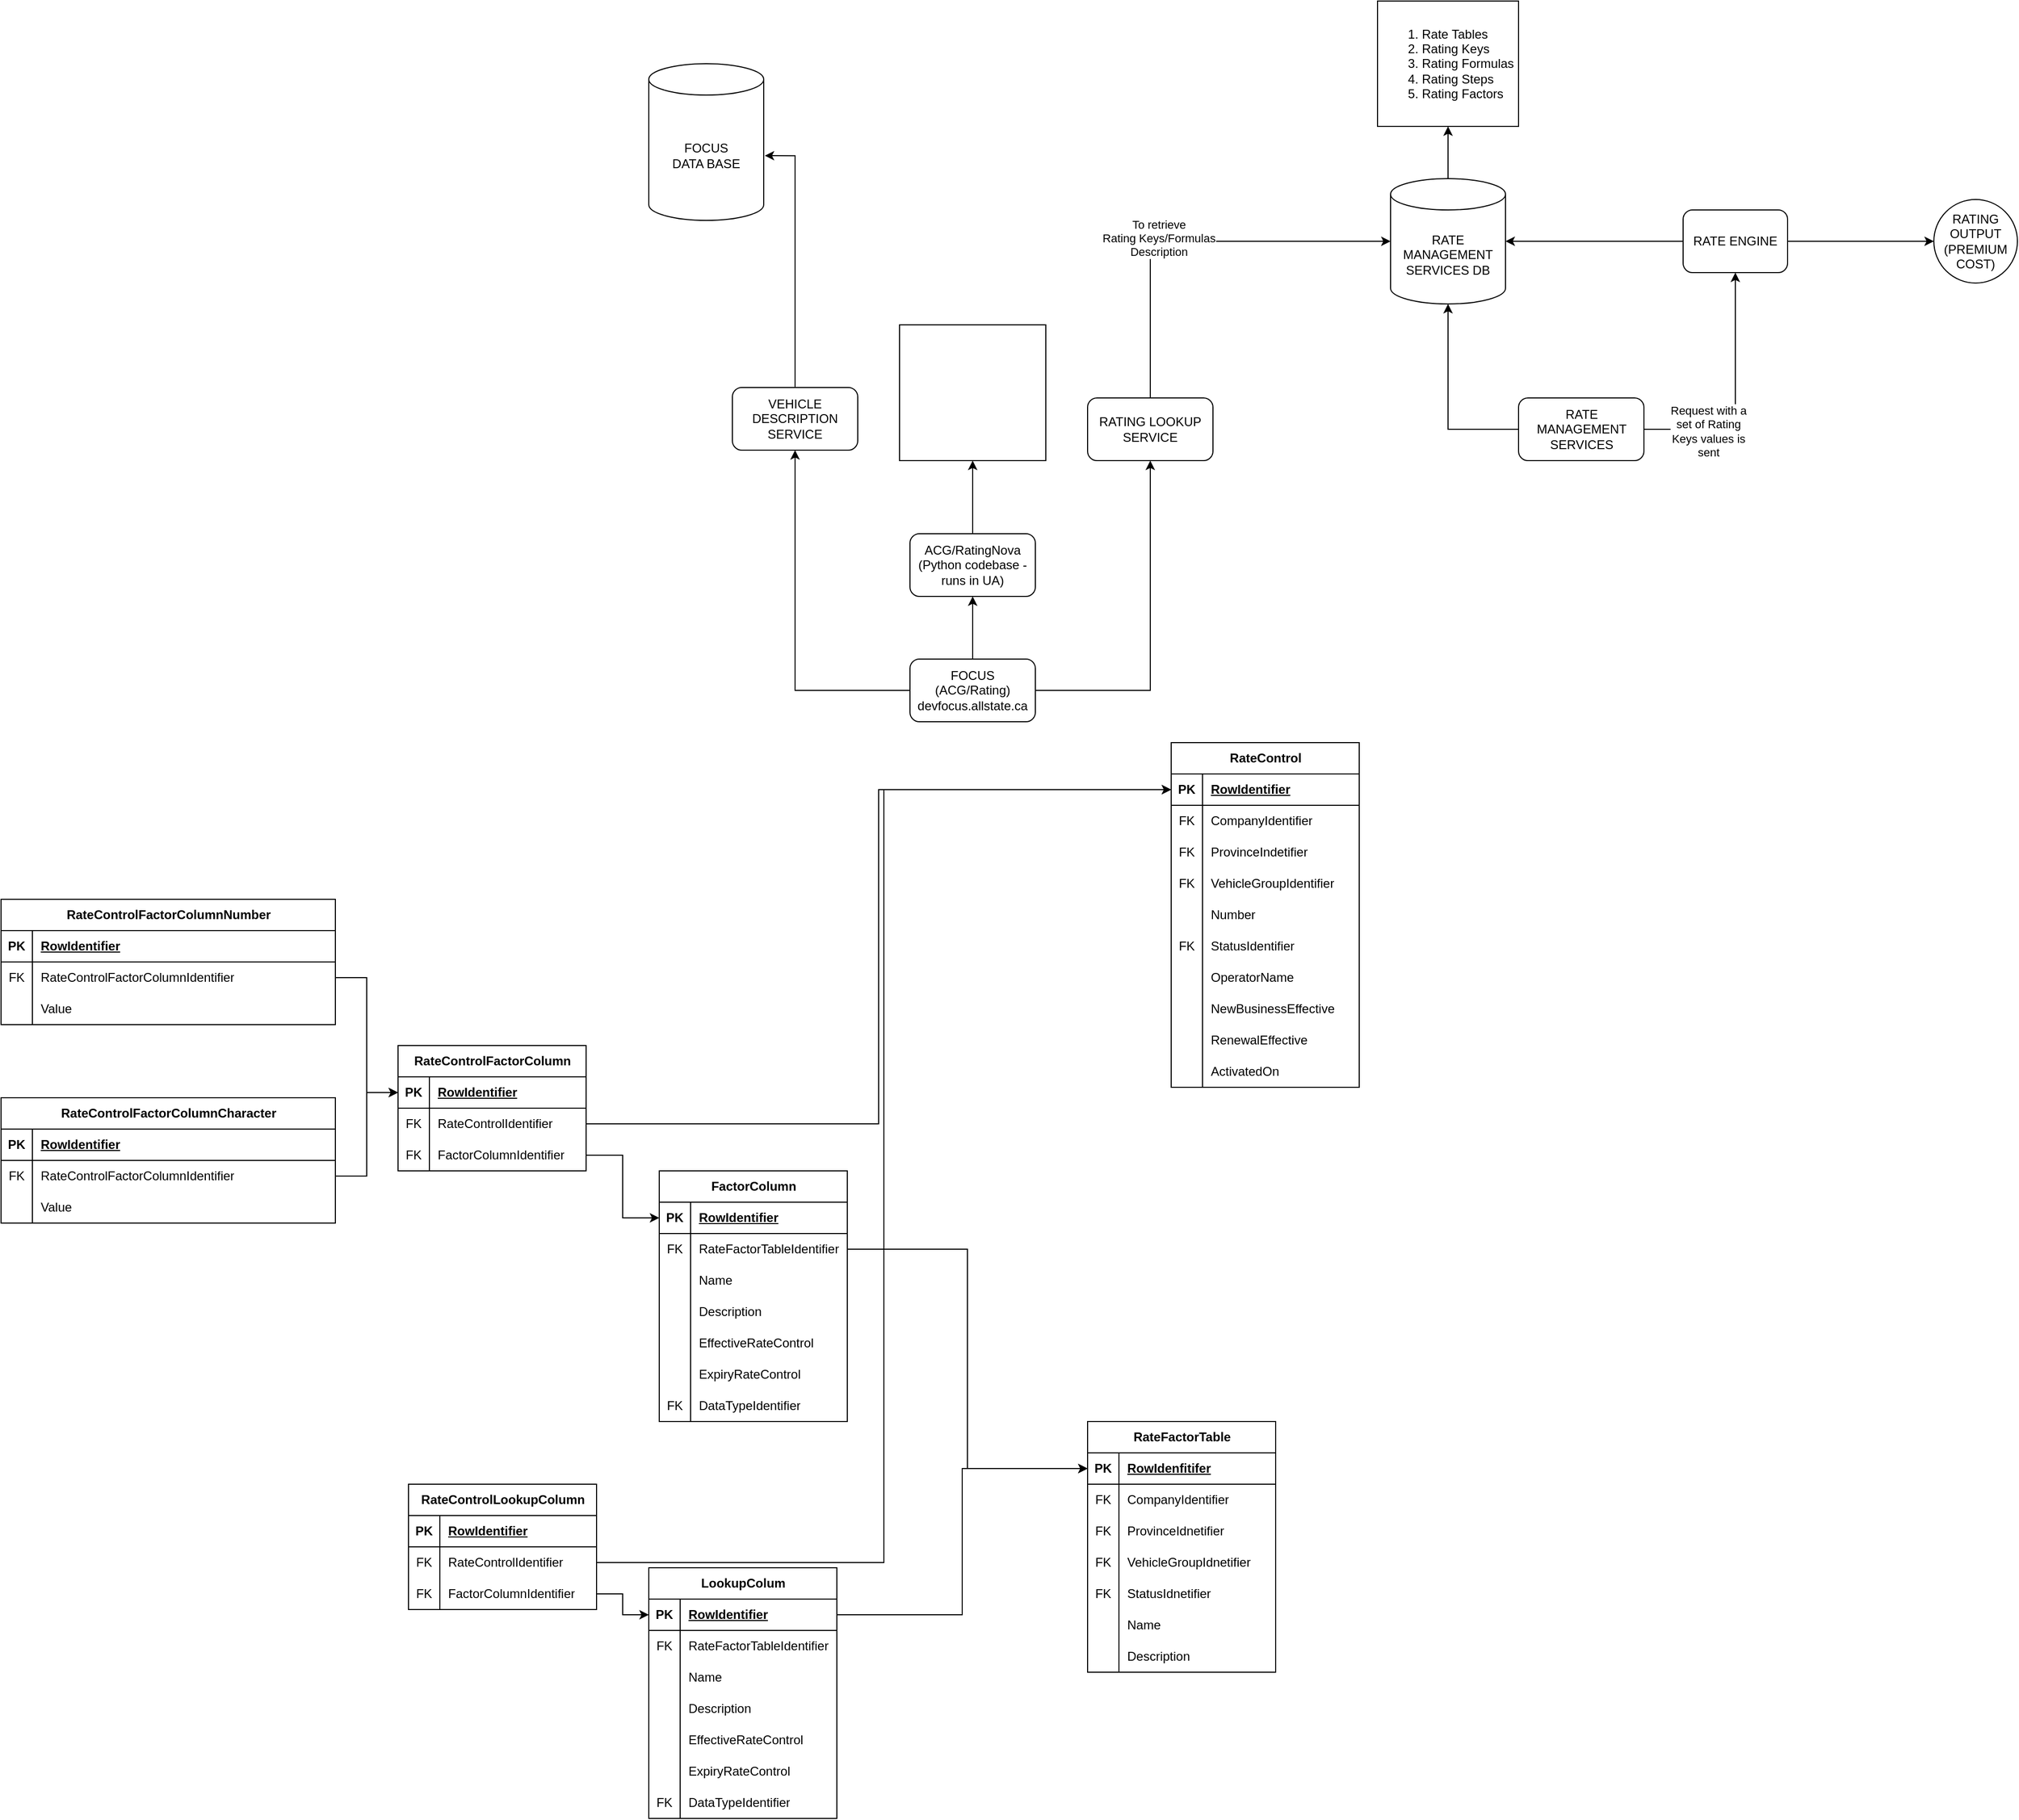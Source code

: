 <mxfile version="23.1.5" type="github">
  <diagram name="Page-1" id="5w3Jz7d-zydLKI4MpnNv">
    <mxGraphModel dx="1833" dy="3189" grid="1" gridSize="10" guides="1" tooltips="1" connect="1" arrows="1" fold="1" page="1" pageScale="1" pageWidth="850" pageHeight="1100" math="0" shadow="0">
      <root>
        <mxCell id="0" />
        <mxCell id="1" parent="0" />
        <mxCell id="0mtgPo0dhXCJ6GV9Q62t-2" value="RATE MANAGEMENT SERVICES" style="rounded=1;whiteSpace=wrap;html=1;" parent="1" vertex="1">
          <mxGeometry x="632.5" y="320" width="120" height="60" as="geometry" />
        </mxCell>
        <mxCell id="0mtgPo0dhXCJ6GV9Q62t-14" value="" style="edgeStyle=orthogonalEdgeStyle;rounded=0;orthogonalLoop=1;jettySize=auto;html=1;" parent="1" source="0mtgPo0dhXCJ6GV9Q62t-4" target="0mtgPo0dhXCJ6GV9Q62t-13" edge="1">
          <mxGeometry relative="1" as="geometry" />
        </mxCell>
        <mxCell id="0mtgPo0dhXCJ6GV9Q62t-4" value="RATE ENGINE" style="rounded=1;whiteSpace=wrap;html=1;" parent="1" vertex="1">
          <mxGeometry x="790" y="140" width="100" height="60" as="geometry" />
        </mxCell>
        <mxCell id="0mtgPo0dhXCJ6GV9Q62t-16" value="" style="edgeStyle=orthogonalEdgeStyle;rounded=0;orthogonalLoop=1;jettySize=auto;html=1;" parent="1" source="0mtgPo0dhXCJ6GV9Q62t-5" target="0mtgPo0dhXCJ6GV9Q62t-15" edge="1">
          <mxGeometry relative="1" as="geometry" />
        </mxCell>
        <mxCell id="0mtgPo0dhXCJ6GV9Q62t-5" value="RATE MANAGEMENT SERVICES DB" style="shape=cylinder3;whiteSpace=wrap;html=1;boundedLbl=1;backgroundOutline=1;size=15;" parent="1" vertex="1">
          <mxGeometry x="510" y="110" width="110" height="120" as="geometry" />
        </mxCell>
        <mxCell id="0mtgPo0dhXCJ6GV9Q62t-9" value="" style="edgeStyle=orthogonalEdgeStyle;rounded=0;orthogonalLoop=1;jettySize=auto;html=1;exitX=1;exitY=0.5;exitDx=0;exitDy=0;" parent="1" source="0mtgPo0dhXCJ6GV9Q62t-2" target="0mtgPo0dhXCJ6GV9Q62t-4" edge="1">
          <mxGeometry relative="1" as="geometry">
            <mxPoint x="1072.5" y="700" as="sourcePoint" />
          </mxGeometry>
        </mxCell>
        <mxCell id="0mtgPo0dhXCJ6GV9Q62t-27" value="Request with a&lt;br&gt;set of Rating&lt;br&gt;Keys values is&lt;br&gt;sent" style="edgeLabel;html=1;align=center;verticalAlign=middle;resizable=0;points=[];" parent="0mtgPo0dhXCJ6GV9Q62t-9" vertex="1" connectable="0">
          <mxGeometry x="-0.482" y="-2" relative="1" as="geometry">
            <mxPoint as="offset" />
          </mxGeometry>
        </mxCell>
        <mxCell id="0mtgPo0dhXCJ6GV9Q62t-13" value="RATING OUTPUT&lt;br&gt;(PREMIUM COST)" style="ellipse;whiteSpace=wrap;html=1;rounded=1;" parent="1" vertex="1">
          <mxGeometry x="1030" y="130" width="80" height="80" as="geometry" />
        </mxCell>
        <mxCell id="0mtgPo0dhXCJ6GV9Q62t-15" value="&lt;ol&gt;&lt;li&gt;Rate Tables&lt;/li&gt;&lt;li&gt;Rating Keys&lt;/li&gt;&lt;li&gt;Rating Formulas&lt;/li&gt;&lt;li&gt;Rating Steps&lt;/li&gt;&lt;li&gt;Rating Factors&lt;/li&gt;&lt;/ol&gt;" style="whiteSpace=wrap;html=1;align=left;" parent="1" vertex="1">
          <mxGeometry x="497.5" y="-60" width="135" height="120" as="geometry" />
        </mxCell>
        <mxCell id="0mtgPo0dhXCJ6GV9Q62t-21" value="" style="edgeStyle=orthogonalEdgeStyle;rounded=0;orthogonalLoop=1;jettySize=auto;html=1;" parent="1" source="0mtgPo0dhXCJ6GV9Q62t-17" target="0mtgPo0dhXCJ6GV9Q62t-20" edge="1">
          <mxGeometry relative="1" as="geometry" />
        </mxCell>
        <mxCell id="0mtgPo0dhXCJ6GV9Q62t-24" value="" style="edgeStyle=orthogonalEdgeStyle;rounded=0;orthogonalLoop=1;jettySize=auto;html=1;exitX=1;exitY=0.5;exitDx=0;exitDy=0;" parent="1" source="0mtgPo0dhXCJ6GV9Q62t-17" target="0mtgPo0dhXCJ6GV9Q62t-23" edge="1">
          <mxGeometry relative="1" as="geometry">
            <mxPoint x="280" y="550" as="sourcePoint" />
          </mxGeometry>
        </mxCell>
        <mxCell id="KTmSo0tYCXFcfmJ_a8UA-9" value="" style="edgeStyle=orthogonalEdgeStyle;rounded=0;orthogonalLoop=1;jettySize=auto;html=1;" parent="1" source="0mtgPo0dhXCJ6GV9Q62t-17" target="KTmSo0tYCXFcfmJ_a8UA-8" edge="1">
          <mxGeometry relative="1" as="geometry" />
        </mxCell>
        <mxCell id="0mtgPo0dhXCJ6GV9Q62t-17" value="FOCUS&lt;br&gt;(ACG/Rating)&lt;br&gt;devfocus.allstate.ca" style="rounded=1;whiteSpace=wrap;html=1;" parent="1" vertex="1">
          <mxGeometry x="50" y="570" width="120" height="60" as="geometry" />
        </mxCell>
        <mxCell id="0mtgPo0dhXCJ6GV9Q62t-18" style="edgeStyle=orthogonalEdgeStyle;rounded=0;orthogonalLoop=1;jettySize=auto;html=1;exitX=0;exitY=0.5;exitDx=0;exitDy=0;entryX=1;entryY=0.5;entryDx=0;entryDy=0;entryPerimeter=0;" parent="1" source="0mtgPo0dhXCJ6GV9Q62t-4" target="0mtgPo0dhXCJ6GV9Q62t-5" edge="1">
          <mxGeometry relative="1" as="geometry" />
        </mxCell>
        <mxCell id="0mtgPo0dhXCJ6GV9Q62t-19" style="edgeStyle=orthogonalEdgeStyle;rounded=0;orthogonalLoop=1;jettySize=auto;html=1;exitX=0;exitY=0.5;exitDx=0;exitDy=0;entryX=0.5;entryY=1;entryDx=0;entryDy=0;entryPerimeter=0;" parent="1" source="0mtgPo0dhXCJ6GV9Q62t-2" target="0mtgPo0dhXCJ6GV9Q62t-5" edge="1">
          <mxGeometry relative="1" as="geometry" />
        </mxCell>
        <mxCell id="0mtgPo0dhXCJ6GV9Q62t-20" value="VEHICLE DESCRIPTION SERVICE" style="whiteSpace=wrap;html=1;rounded=1;" parent="1" vertex="1">
          <mxGeometry x="-120" y="310" width="120" height="60" as="geometry" />
        </mxCell>
        <mxCell id="0mtgPo0dhXCJ6GV9Q62t-23" value="RATING LOOKUP SERVICE" style="rounded=1;whiteSpace=wrap;html=1;" parent="1" vertex="1">
          <mxGeometry x="220" y="320" width="120" height="60" as="geometry" />
        </mxCell>
        <mxCell id="0mtgPo0dhXCJ6GV9Q62t-25" style="edgeStyle=orthogonalEdgeStyle;rounded=0;orthogonalLoop=1;jettySize=auto;html=1;exitX=0.5;exitY=0;exitDx=0;exitDy=0;entryX=0;entryY=0.5;entryDx=0;entryDy=0;entryPerimeter=0;" parent="1" source="0mtgPo0dhXCJ6GV9Q62t-23" target="0mtgPo0dhXCJ6GV9Q62t-5" edge="1">
          <mxGeometry relative="1" as="geometry" />
        </mxCell>
        <mxCell id="0mtgPo0dhXCJ6GV9Q62t-26" value="To retrieve &lt;br&gt;Rating Keys/Formulas &lt;br&gt;Description" style="edgeLabel;html=1;align=center;verticalAlign=middle;resizable=0;points=[];" parent="0mtgPo0dhXCJ6GV9Q62t-25" vertex="1" connectable="0">
          <mxGeometry x="-0.168" y="3" relative="1" as="geometry">
            <mxPoint as="offset" />
          </mxGeometry>
        </mxCell>
        <mxCell id="0mtgPo0dhXCJ6GV9Q62t-29" value="FOCUS&lt;br&gt;DATA BASE" style="shape=cylinder3;whiteSpace=wrap;html=1;boundedLbl=1;backgroundOutline=1;size=15;" parent="1" vertex="1">
          <mxGeometry x="-200" width="110" height="150" as="geometry" />
        </mxCell>
        <mxCell id="0mtgPo0dhXCJ6GV9Q62t-30" style="edgeStyle=orthogonalEdgeStyle;rounded=0;orthogonalLoop=1;jettySize=auto;html=1;exitX=0.5;exitY=0;exitDx=0;exitDy=0;entryX=1.009;entryY=0.587;entryDx=0;entryDy=0;entryPerimeter=0;" parent="1" source="0mtgPo0dhXCJ6GV9Q62t-20" target="0mtgPo0dhXCJ6GV9Q62t-29" edge="1">
          <mxGeometry relative="1" as="geometry" />
        </mxCell>
        <mxCell id="KTmSo0tYCXFcfmJ_a8UA-17" style="edgeStyle=orthogonalEdgeStyle;rounded=0;orthogonalLoop=1;jettySize=auto;html=1;exitX=0.5;exitY=0;exitDx=0;exitDy=0;entryX=0.5;entryY=1;entryDx=0;entryDy=0;" parent="1" source="KTmSo0tYCXFcfmJ_a8UA-8" target="KTmSo0tYCXFcfmJ_a8UA-15" edge="1">
          <mxGeometry relative="1" as="geometry" />
        </mxCell>
        <mxCell id="KTmSo0tYCXFcfmJ_a8UA-8" value="ACG/RatingNova&lt;br&gt;(Python codebase - runs in UA)" style="whiteSpace=wrap;html=1;rounded=1;" parent="1" vertex="1">
          <mxGeometry x="50" y="450" width="120" height="60" as="geometry" />
        </mxCell>
        <mxCell id="KTmSo0tYCXFcfmJ_a8UA-15" value="" style="rounded=0;whiteSpace=wrap;html=1;" parent="1" vertex="1">
          <mxGeometry x="40" y="250" width="140" height="130" as="geometry" />
        </mxCell>
        <mxCell id="gX9heHqNuvArZHd1_lGx-1" value="RateControlFactorColumnCharacter" style="shape=table;startSize=30;container=1;collapsible=1;childLayout=tableLayout;fixedRows=1;rowLines=0;fontStyle=1;align=center;resizeLast=1;html=1;" parent="1" vertex="1">
          <mxGeometry x="-820" y="990" width="320" height="120" as="geometry" />
        </mxCell>
        <mxCell id="gX9heHqNuvArZHd1_lGx-2" value="" style="shape=tableRow;horizontal=0;startSize=0;swimlaneHead=0;swimlaneBody=0;fillColor=none;collapsible=0;dropTarget=0;points=[[0,0.5],[1,0.5]];portConstraint=eastwest;top=0;left=0;right=0;bottom=1;" parent="gX9heHqNuvArZHd1_lGx-1" vertex="1">
          <mxGeometry y="30" width="320" height="30" as="geometry" />
        </mxCell>
        <mxCell id="gX9heHqNuvArZHd1_lGx-3" value="PK" style="shape=partialRectangle;connectable=0;fillColor=none;top=0;left=0;bottom=0;right=0;fontStyle=1;overflow=hidden;whiteSpace=wrap;html=1;" parent="gX9heHqNuvArZHd1_lGx-2" vertex="1">
          <mxGeometry width="30" height="30" as="geometry">
            <mxRectangle width="30" height="30" as="alternateBounds" />
          </mxGeometry>
        </mxCell>
        <mxCell id="gX9heHqNuvArZHd1_lGx-4" value="RowIdentifier" style="shape=partialRectangle;connectable=0;fillColor=none;top=0;left=0;bottom=0;right=0;align=left;spacingLeft=6;fontStyle=5;overflow=hidden;whiteSpace=wrap;html=1;" parent="gX9heHqNuvArZHd1_lGx-2" vertex="1">
          <mxGeometry x="30" width="290" height="30" as="geometry">
            <mxRectangle width="290" height="30" as="alternateBounds" />
          </mxGeometry>
        </mxCell>
        <mxCell id="gX9heHqNuvArZHd1_lGx-5" value="" style="shape=tableRow;horizontal=0;startSize=0;swimlaneHead=0;swimlaneBody=0;fillColor=none;collapsible=0;dropTarget=0;points=[[0,0.5],[1,0.5]];portConstraint=eastwest;top=0;left=0;right=0;bottom=0;" parent="gX9heHqNuvArZHd1_lGx-1" vertex="1">
          <mxGeometry y="60" width="320" height="30" as="geometry" />
        </mxCell>
        <mxCell id="gX9heHqNuvArZHd1_lGx-6" value="FK" style="shape=partialRectangle;connectable=0;fillColor=none;top=0;left=0;bottom=0;right=0;editable=1;overflow=hidden;whiteSpace=wrap;html=1;" parent="gX9heHqNuvArZHd1_lGx-5" vertex="1">
          <mxGeometry width="30" height="30" as="geometry">
            <mxRectangle width="30" height="30" as="alternateBounds" />
          </mxGeometry>
        </mxCell>
        <mxCell id="gX9heHqNuvArZHd1_lGx-7" value="RateControlFactorColumnIdentifier" style="shape=partialRectangle;connectable=0;fillColor=none;top=0;left=0;bottom=0;right=0;align=left;spacingLeft=6;overflow=hidden;whiteSpace=wrap;html=1;" parent="gX9heHqNuvArZHd1_lGx-5" vertex="1">
          <mxGeometry x="30" width="290" height="30" as="geometry">
            <mxRectangle width="290" height="30" as="alternateBounds" />
          </mxGeometry>
        </mxCell>
        <mxCell id="gX9heHqNuvArZHd1_lGx-8" value="" style="shape=tableRow;horizontal=0;startSize=0;swimlaneHead=0;swimlaneBody=0;fillColor=none;collapsible=0;dropTarget=0;points=[[0,0.5],[1,0.5]];portConstraint=eastwest;top=0;left=0;right=0;bottom=0;" parent="gX9heHqNuvArZHd1_lGx-1" vertex="1">
          <mxGeometry y="90" width="320" height="30" as="geometry" />
        </mxCell>
        <mxCell id="gX9heHqNuvArZHd1_lGx-9" value="" style="shape=partialRectangle;connectable=0;fillColor=none;top=0;left=0;bottom=0;right=0;editable=1;overflow=hidden;whiteSpace=wrap;html=1;" parent="gX9heHqNuvArZHd1_lGx-8" vertex="1">
          <mxGeometry width="30" height="30" as="geometry">
            <mxRectangle width="30" height="30" as="alternateBounds" />
          </mxGeometry>
        </mxCell>
        <mxCell id="gX9heHqNuvArZHd1_lGx-10" value="Value" style="shape=partialRectangle;connectable=0;fillColor=none;top=0;left=0;bottom=0;right=0;align=left;spacingLeft=6;overflow=hidden;whiteSpace=wrap;html=1;" parent="gX9heHqNuvArZHd1_lGx-8" vertex="1">
          <mxGeometry x="30" width="290" height="30" as="geometry">
            <mxRectangle width="290" height="30" as="alternateBounds" />
          </mxGeometry>
        </mxCell>
        <mxCell id="gX9heHqNuvArZHd1_lGx-14" value="RateControlFactorColumn" style="shape=table;startSize=30;container=1;collapsible=1;childLayout=tableLayout;fixedRows=1;rowLines=0;fontStyle=1;align=center;resizeLast=1;html=1;" parent="1" vertex="1">
          <mxGeometry x="-440" y="940" width="180" height="120" as="geometry" />
        </mxCell>
        <mxCell id="gX9heHqNuvArZHd1_lGx-15" value="" style="shape=tableRow;horizontal=0;startSize=0;swimlaneHead=0;swimlaneBody=0;fillColor=none;collapsible=0;dropTarget=0;points=[[0,0.5],[1,0.5]];portConstraint=eastwest;top=0;left=0;right=0;bottom=1;" parent="gX9heHqNuvArZHd1_lGx-14" vertex="1">
          <mxGeometry y="30" width="180" height="30" as="geometry" />
        </mxCell>
        <mxCell id="gX9heHqNuvArZHd1_lGx-16" value="PK" style="shape=partialRectangle;connectable=0;fillColor=none;top=0;left=0;bottom=0;right=0;fontStyle=1;overflow=hidden;whiteSpace=wrap;html=1;" parent="gX9heHqNuvArZHd1_lGx-15" vertex="1">
          <mxGeometry width="30" height="30" as="geometry">
            <mxRectangle width="30" height="30" as="alternateBounds" />
          </mxGeometry>
        </mxCell>
        <mxCell id="gX9heHqNuvArZHd1_lGx-17" value="RowIdentifier" style="shape=partialRectangle;connectable=0;fillColor=none;top=0;left=0;bottom=0;right=0;align=left;spacingLeft=6;fontStyle=5;overflow=hidden;whiteSpace=wrap;html=1;" parent="gX9heHqNuvArZHd1_lGx-15" vertex="1">
          <mxGeometry x="30" width="150" height="30" as="geometry">
            <mxRectangle width="150" height="30" as="alternateBounds" />
          </mxGeometry>
        </mxCell>
        <mxCell id="gX9heHqNuvArZHd1_lGx-18" value="" style="shape=tableRow;horizontal=0;startSize=0;swimlaneHead=0;swimlaneBody=0;fillColor=none;collapsible=0;dropTarget=0;points=[[0,0.5],[1,0.5]];portConstraint=eastwest;top=0;left=0;right=0;bottom=0;" parent="gX9heHqNuvArZHd1_lGx-14" vertex="1">
          <mxGeometry y="60" width="180" height="30" as="geometry" />
        </mxCell>
        <mxCell id="gX9heHqNuvArZHd1_lGx-19" value="FK" style="shape=partialRectangle;connectable=0;fillColor=none;top=0;left=0;bottom=0;right=0;editable=1;overflow=hidden;whiteSpace=wrap;html=1;" parent="gX9heHqNuvArZHd1_lGx-18" vertex="1">
          <mxGeometry width="30" height="30" as="geometry">
            <mxRectangle width="30" height="30" as="alternateBounds" />
          </mxGeometry>
        </mxCell>
        <mxCell id="gX9heHqNuvArZHd1_lGx-20" value="RateControlIdentifier" style="shape=partialRectangle;connectable=0;fillColor=none;top=0;left=0;bottom=0;right=0;align=left;spacingLeft=6;overflow=hidden;whiteSpace=wrap;html=1;" parent="gX9heHqNuvArZHd1_lGx-18" vertex="1">
          <mxGeometry x="30" width="150" height="30" as="geometry">
            <mxRectangle width="150" height="30" as="alternateBounds" />
          </mxGeometry>
        </mxCell>
        <mxCell id="gX9heHqNuvArZHd1_lGx-21" value="" style="shape=tableRow;horizontal=0;startSize=0;swimlaneHead=0;swimlaneBody=0;fillColor=none;collapsible=0;dropTarget=0;points=[[0,0.5],[1,0.5]];portConstraint=eastwest;top=0;left=0;right=0;bottom=0;" parent="gX9heHqNuvArZHd1_lGx-14" vertex="1">
          <mxGeometry y="90" width="180" height="30" as="geometry" />
        </mxCell>
        <mxCell id="gX9heHqNuvArZHd1_lGx-22" value="FK" style="shape=partialRectangle;connectable=0;fillColor=none;top=0;left=0;bottom=0;right=0;editable=1;overflow=hidden;whiteSpace=wrap;html=1;" parent="gX9heHqNuvArZHd1_lGx-21" vertex="1">
          <mxGeometry width="30" height="30" as="geometry">
            <mxRectangle width="30" height="30" as="alternateBounds" />
          </mxGeometry>
        </mxCell>
        <mxCell id="gX9heHqNuvArZHd1_lGx-23" value="FactorColumnIdentifier" style="shape=partialRectangle;connectable=0;fillColor=none;top=0;left=0;bottom=0;right=0;align=left;spacingLeft=6;overflow=hidden;whiteSpace=wrap;html=1;" parent="gX9heHqNuvArZHd1_lGx-21" vertex="1">
          <mxGeometry x="30" width="150" height="30" as="geometry">
            <mxRectangle width="150" height="30" as="alternateBounds" />
          </mxGeometry>
        </mxCell>
        <mxCell id="gX9heHqNuvArZHd1_lGx-28" value="RateControl" style="shape=table;startSize=30;container=1;collapsible=1;childLayout=tableLayout;fixedRows=1;rowLines=0;fontStyle=1;align=center;resizeLast=1;html=1;" parent="1" vertex="1">
          <mxGeometry x="300" y="650" width="180" height="330" as="geometry">
            <mxRectangle x="-140" y="670" width="110" height="30" as="alternateBounds" />
          </mxGeometry>
        </mxCell>
        <mxCell id="gX9heHqNuvArZHd1_lGx-29" value="" style="shape=tableRow;horizontal=0;startSize=0;swimlaneHead=0;swimlaneBody=0;fillColor=none;collapsible=0;dropTarget=0;points=[[0,0.5],[1,0.5]];portConstraint=eastwest;top=0;left=0;right=0;bottom=1;" parent="gX9heHqNuvArZHd1_lGx-28" vertex="1">
          <mxGeometry y="30" width="180" height="30" as="geometry" />
        </mxCell>
        <mxCell id="gX9heHqNuvArZHd1_lGx-30" value="PK" style="shape=partialRectangle;connectable=0;fillColor=none;top=0;left=0;bottom=0;right=0;fontStyle=1;overflow=hidden;whiteSpace=wrap;html=1;" parent="gX9heHqNuvArZHd1_lGx-29" vertex="1">
          <mxGeometry width="30" height="30" as="geometry">
            <mxRectangle width="30" height="30" as="alternateBounds" />
          </mxGeometry>
        </mxCell>
        <mxCell id="gX9heHqNuvArZHd1_lGx-31" value="RowIdentifier" style="shape=partialRectangle;connectable=0;fillColor=none;top=0;left=0;bottom=0;right=0;align=left;spacingLeft=6;fontStyle=5;overflow=hidden;whiteSpace=wrap;html=1;" parent="gX9heHqNuvArZHd1_lGx-29" vertex="1">
          <mxGeometry x="30" width="150" height="30" as="geometry">
            <mxRectangle width="150" height="30" as="alternateBounds" />
          </mxGeometry>
        </mxCell>
        <mxCell id="gX9heHqNuvArZHd1_lGx-32" value="" style="shape=tableRow;horizontal=0;startSize=0;swimlaneHead=0;swimlaneBody=0;fillColor=none;collapsible=0;dropTarget=0;points=[[0,0.5],[1,0.5]];portConstraint=eastwest;top=0;left=0;right=0;bottom=0;" parent="gX9heHqNuvArZHd1_lGx-28" vertex="1">
          <mxGeometry y="60" width="180" height="30" as="geometry" />
        </mxCell>
        <mxCell id="gX9heHqNuvArZHd1_lGx-33" value="FK" style="shape=partialRectangle;connectable=0;fillColor=none;top=0;left=0;bottom=0;right=0;editable=1;overflow=hidden;whiteSpace=wrap;html=1;" parent="gX9heHqNuvArZHd1_lGx-32" vertex="1">
          <mxGeometry width="30" height="30" as="geometry">
            <mxRectangle width="30" height="30" as="alternateBounds" />
          </mxGeometry>
        </mxCell>
        <mxCell id="gX9heHqNuvArZHd1_lGx-34" value="CompanyIdentifier" style="shape=partialRectangle;connectable=0;fillColor=none;top=0;left=0;bottom=0;right=0;align=left;spacingLeft=6;overflow=hidden;whiteSpace=wrap;html=1;" parent="gX9heHqNuvArZHd1_lGx-32" vertex="1">
          <mxGeometry x="30" width="150" height="30" as="geometry">
            <mxRectangle width="150" height="30" as="alternateBounds" />
          </mxGeometry>
        </mxCell>
        <mxCell id="gX9heHqNuvArZHd1_lGx-35" value="" style="shape=tableRow;horizontal=0;startSize=0;swimlaneHead=0;swimlaneBody=0;fillColor=none;collapsible=0;dropTarget=0;points=[[0,0.5],[1,0.5]];portConstraint=eastwest;top=0;left=0;right=0;bottom=0;" parent="gX9heHqNuvArZHd1_lGx-28" vertex="1">
          <mxGeometry y="90" width="180" height="30" as="geometry" />
        </mxCell>
        <mxCell id="gX9heHqNuvArZHd1_lGx-36" value="FK" style="shape=partialRectangle;connectable=0;fillColor=none;top=0;left=0;bottom=0;right=0;editable=1;overflow=hidden;whiteSpace=wrap;html=1;" parent="gX9heHqNuvArZHd1_lGx-35" vertex="1">
          <mxGeometry width="30" height="30" as="geometry">
            <mxRectangle width="30" height="30" as="alternateBounds" />
          </mxGeometry>
        </mxCell>
        <mxCell id="gX9heHqNuvArZHd1_lGx-37" value="ProvinceIndetifier" style="shape=partialRectangle;connectable=0;fillColor=none;top=0;left=0;bottom=0;right=0;align=left;spacingLeft=6;overflow=hidden;whiteSpace=wrap;html=1;" parent="gX9heHqNuvArZHd1_lGx-35" vertex="1">
          <mxGeometry x="30" width="150" height="30" as="geometry">
            <mxRectangle width="150" height="30" as="alternateBounds" />
          </mxGeometry>
        </mxCell>
        <mxCell id="gX9heHqNuvArZHd1_lGx-38" value="" style="shape=tableRow;horizontal=0;startSize=0;swimlaneHead=0;swimlaneBody=0;fillColor=none;collapsible=0;dropTarget=0;points=[[0,0.5],[1,0.5]];portConstraint=eastwest;top=0;left=0;right=0;bottom=0;" parent="gX9heHqNuvArZHd1_lGx-28" vertex="1">
          <mxGeometry y="120" width="180" height="30" as="geometry" />
        </mxCell>
        <mxCell id="gX9heHqNuvArZHd1_lGx-39" value="FK" style="shape=partialRectangle;connectable=0;fillColor=none;top=0;left=0;bottom=0;right=0;editable=1;overflow=hidden;whiteSpace=wrap;html=1;" parent="gX9heHqNuvArZHd1_lGx-38" vertex="1">
          <mxGeometry width="30" height="30" as="geometry">
            <mxRectangle width="30" height="30" as="alternateBounds" />
          </mxGeometry>
        </mxCell>
        <mxCell id="gX9heHqNuvArZHd1_lGx-40" value="VehicleGroupIdentifier" style="shape=partialRectangle;connectable=0;fillColor=none;top=0;left=0;bottom=0;right=0;align=left;spacingLeft=6;overflow=hidden;whiteSpace=wrap;html=1;" parent="gX9heHqNuvArZHd1_lGx-38" vertex="1">
          <mxGeometry x="30" width="150" height="30" as="geometry">
            <mxRectangle width="150" height="30" as="alternateBounds" />
          </mxGeometry>
        </mxCell>
        <mxCell id="gX9heHqNuvArZHd1_lGx-95" value="" style="shape=tableRow;horizontal=0;startSize=0;swimlaneHead=0;swimlaneBody=0;fillColor=none;collapsible=0;dropTarget=0;points=[[0,0.5],[1,0.5]];portConstraint=eastwest;top=0;left=0;right=0;bottom=0;" parent="gX9heHqNuvArZHd1_lGx-28" vertex="1">
          <mxGeometry y="150" width="180" height="30" as="geometry" />
        </mxCell>
        <mxCell id="gX9heHqNuvArZHd1_lGx-96" value="" style="shape=partialRectangle;connectable=0;fillColor=none;top=0;left=0;bottom=0;right=0;editable=1;overflow=hidden;whiteSpace=wrap;html=1;" parent="gX9heHqNuvArZHd1_lGx-95" vertex="1">
          <mxGeometry width="30" height="30" as="geometry">
            <mxRectangle width="30" height="30" as="alternateBounds" />
          </mxGeometry>
        </mxCell>
        <mxCell id="gX9heHqNuvArZHd1_lGx-97" value="Number" style="shape=partialRectangle;connectable=0;fillColor=none;top=0;left=0;bottom=0;right=0;align=left;spacingLeft=6;overflow=hidden;whiteSpace=wrap;html=1;" parent="gX9heHqNuvArZHd1_lGx-95" vertex="1">
          <mxGeometry x="30" width="150" height="30" as="geometry">
            <mxRectangle width="150" height="30" as="alternateBounds" />
          </mxGeometry>
        </mxCell>
        <mxCell id="gX9heHqNuvArZHd1_lGx-98" value="" style="shape=tableRow;horizontal=0;startSize=0;swimlaneHead=0;swimlaneBody=0;fillColor=none;collapsible=0;dropTarget=0;points=[[0,0.5],[1,0.5]];portConstraint=eastwest;top=0;left=0;right=0;bottom=0;" parent="gX9heHqNuvArZHd1_lGx-28" vertex="1">
          <mxGeometry y="180" width="180" height="30" as="geometry" />
        </mxCell>
        <mxCell id="gX9heHqNuvArZHd1_lGx-99" value="FK" style="shape=partialRectangle;connectable=0;fillColor=none;top=0;left=0;bottom=0;right=0;editable=1;overflow=hidden;whiteSpace=wrap;html=1;" parent="gX9heHqNuvArZHd1_lGx-98" vertex="1">
          <mxGeometry width="30" height="30" as="geometry">
            <mxRectangle width="30" height="30" as="alternateBounds" />
          </mxGeometry>
        </mxCell>
        <mxCell id="gX9heHqNuvArZHd1_lGx-100" value="StatusIdentifier" style="shape=partialRectangle;connectable=0;fillColor=none;top=0;left=0;bottom=0;right=0;align=left;spacingLeft=6;overflow=hidden;whiteSpace=wrap;html=1;" parent="gX9heHqNuvArZHd1_lGx-98" vertex="1">
          <mxGeometry x="30" width="150" height="30" as="geometry">
            <mxRectangle width="150" height="30" as="alternateBounds" />
          </mxGeometry>
        </mxCell>
        <mxCell id="gX9heHqNuvArZHd1_lGx-101" value="" style="shape=tableRow;horizontal=0;startSize=0;swimlaneHead=0;swimlaneBody=0;fillColor=none;collapsible=0;dropTarget=0;points=[[0,0.5],[1,0.5]];portConstraint=eastwest;top=0;left=0;right=0;bottom=0;" parent="gX9heHqNuvArZHd1_lGx-28" vertex="1">
          <mxGeometry y="210" width="180" height="30" as="geometry" />
        </mxCell>
        <mxCell id="gX9heHqNuvArZHd1_lGx-102" value="" style="shape=partialRectangle;connectable=0;fillColor=none;top=0;left=0;bottom=0;right=0;editable=1;overflow=hidden;whiteSpace=wrap;html=1;" parent="gX9heHqNuvArZHd1_lGx-101" vertex="1">
          <mxGeometry width="30" height="30" as="geometry">
            <mxRectangle width="30" height="30" as="alternateBounds" />
          </mxGeometry>
        </mxCell>
        <mxCell id="gX9heHqNuvArZHd1_lGx-103" value="OperatorName" style="shape=partialRectangle;connectable=0;fillColor=none;top=0;left=0;bottom=0;right=0;align=left;spacingLeft=6;overflow=hidden;whiteSpace=wrap;html=1;" parent="gX9heHqNuvArZHd1_lGx-101" vertex="1">
          <mxGeometry x="30" width="150" height="30" as="geometry">
            <mxRectangle width="150" height="30" as="alternateBounds" />
          </mxGeometry>
        </mxCell>
        <mxCell id="gX9heHqNuvArZHd1_lGx-108" value="" style="shape=tableRow;horizontal=0;startSize=0;swimlaneHead=0;swimlaneBody=0;fillColor=none;collapsible=0;dropTarget=0;points=[[0,0.5],[1,0.5]];portConstraint=eastwest;top=0;left=0;right=0;bottom=0;" parent="gX9heHqNuvArZHd1_lGx-28" vertex="1">
          <mxGeometry y="240" width="180" height="30" as="geometry" />
        </mxCell>
        <mxCell id="gX9heHqNuvArZHd1_lGx-109" value="" style="shape=partialRectangle;connectable=0;fillColor=none;top=0;left=0;bottom=0;right=0;editable=1;overflow=hidden;whiteSpace=wrap;html=1;" parent="gX9heHqNuvArZHd1_lGx-108" vertex="1">
          <mxGeometry width="30" height="30" as="geometry">
            <mxRectangle width="30" height="30" as="alternateBounds" />
          </mxGeometry>
        </mxCell>
        <mxCell id="gX9heHqNuvArZHd1_lGx-110" value="NewBusinessEffective" style="shape=partialRectangle;connectable=0;fillColor=none;top=0;left=0;bottom=0;right=0;align=left;spacingLeft=6;overflow=hidden;whiteSpace=wrap;html=1;" parent="gX9heHqNuvArZHd1_lGx-108" vertex="1">
          <mxGeometry x="30" width="150" height="30" as="geometry">
            <mxRectangle width="150" height="30" as="alternateBounds" />
          </mxGeometry>
        </mxCell>
        <mxCell id="gX9heHqNuvArZHd1_lGx-111" value="" style="shape=tableRow;horizontal=0;startSize=0;swimlaneHead=0;swimlaneBody=0;fillColor=none;collapsible=0;dropTarget=0;points=[[0,0.5],[1,0.5]];portConstraint=eastwest;top=0;left=0;right=0;bottom=0;" parent="gX9heHqNuvArZHd1_lGx-28" vertex="1">
          <mxGeometry y="270" width="180" height="30" as="geometry" />
        </mxCell>
        <mxCell id="gX9heHqNuvArZHd1_lGx-112" value="" style="shape=partialRectangle;connectable=0;fillColor=none;top=0;left=0;bottom=0;right=0;editable=1;overflow=hidden;whiteSpace=wrap;html=1;" parent="gX9heHqNuvArZHd1_lGx-111" vertex="1">
          <mxGeometry width="30" height="30" as="geometry">
            <mxRectangle width="30" height="30" as="alternateBounds" />
          </mxGeometry>
        </mxCell>
        <mxCell id="gX9heHqNuvArZHd1_lGx-113" value="RenewalEffective" style="shape=partialRectangle;connectable=0;fillColor=none;top=0;left=0;bottom=0;right=0;align=left;spacingLeft=6;overflow=hidden;whiteSpace=wrap;html=1;" parent="gX9heHqNuvArZHd1_lGx-111" vertex="1">
          <mxGeometry x="30" width="150" height="30" as="geometry">
            <mxRectangle width="150" height="30" as="alternateBounds" />
          </mxGeometry>
        </mxCell>
        <mxCell id="gX9heHqNuvArZHd1_lGx-114" value="" style="shape=tableRow;horizontal=0;startSize=0;swimlaneHead=0;swimlaneBody=0;fillColor=none;collapsible=0;dropTarget=0;points=[[0,0.5],[1,0.5]];portConstraint=eastwest;top=0;left=0;right=0;bottom=0;" parent="gX9heHqNuvArZHd1_lGx-28" vertex="1">
          <mxGeometry y="300" width="180" height="30" as="geometry" />
        </mxCell>
        <mxCell id="gX9heHqNuvArZHd1_lGx-115" value="" style="shape=partialRectangle;connectable=0;fillColor=none;top=0;left=0;bottom=0;right=0;editable=1;overflow=hidden;whiteSpace=wrap;html=1;" parent="gX9heHqNuvArZHd1_lGx-114" vertex="1">
          <mxGeometry width="30" height="30" as="geometry">
            <mxRectangle width="30" height="30" as="alternateBounds" />
          </mxGeometry>
        </mxCell>
        <mxCell id="gX9heHqNuvArZHd1_lGx-116" value="ActivatedOn" style="shape=partialRectangle;connectable=0;fillColor=none;top=0;left=0;bottom=0;right=0;align=left;spacingLeft=6;overflow=hidden;whiteSpace=wrap;html=1;" parent="gX9heHqNuvArZHd1_lGx-114" vertex="1">
          <mxGeometry x="30" width="150" height="30" as="geometry">
            <mxRectangle width="150" height="30" as="alternateBounds" />
          </mxGeometry>
        </mxCell>
        <mxCell id="gX9heHqNuvArZHd1_lGx-70" style="edgeStyle=orthogonalEdgeStyle;rounded=0;orthogonalLoop=1;jettySize=auto;html=1;exitX=1;exitY=0.5;exitDx=0;exitDy=0;entryX=0;entryY=0.5;entryDx=0;entryDy=0;" parent="1" source="gX9heHqNuvArZHd1_lGx-18" target="gX9heHqNuvArZHd1_lGx-29" edge="1">
          <mxGeometry relative="1" as="geometry" />
        </mxCell>
        <mxCell id="gX9heHqNuvArZHd1_lGx-72" value="FactorColumn" style="shape=table;startSize=30;container=1;collapsible=1;childLayout=tableLayout;fixedRows=1;rowLines=0;fontStyle=1;align=center;resizeLast=1;html=1;" parent="1" vertex="1">
          <mxGeometry x="-190" y="1060" width="180" height="240" as="geometry" />
        </mxCell>
        <mxCell id="gX9heHqNuvArZHd1_lGx-73" value="" style="shape=tableRow;horizontal=0;startSize=0;swimlaneHead=0;swimlaneBody=0;fillColor=none;collapsible=0;dropTarget=0;points=[[0,0.5],[1,0.5]];portConstraint=eastwest;top=0;left=0;right=0;bottom=1;" parent="gX9heHqNuvArZHd1_lGx-72" vertex="1">
          <mxGeometry y="30" width="180" height="30" as="geometry" />
        </mxCell>
        <mxCell id="gX9heHqNuvArZHd1_lGx-74" value="PK" style="shape=partialRectangle;connectable=0;fillColor=none;top=0;left=0;bottom=0;right=0;fontStyle=1;overflow=hidden;whiteSpace=wrap;html=1;" parent="gX9heHqNuvArZHd1_lGx-73" vertex="1">
          <mxGeometry width="30" height="30" as="geometry">
            <mxRectangle width="30" height="30" as="alternateBounds" />
          </mxGeometry>
        </mxCell>
        <mxCell id="gX9heHqNuvArZHd1_lGx-75" value="RowIdentifier" style="shape=partialRectangle;connectable=0;fillColor=none;top=0;left=0;bottom=0;right=0;align=left;spacingLeft=6;fontStyle=5;overflow=hidden;whiteSpace=wrap;html=1;" parent="gX9heHqNuvArZHd1_lGx-73" vertex="1">
          <mxGeometry x="30" width="150" height="30" as="geometry">
            <mxRectangle width="150" height="30" as="alternateBounds" />
          </mxGeometry>
        </mxCell>
        <mxCell id="gX9heHqNuvArZHd1_lGx-76" value="" style="shape=tableRow;horizontal=0;startSize=0;swimlaneHead=0;swimlaneBody=0;fillColor=none;collapsible=0;dropTarget=0;points=[[0,0.5],[1,0.5]];portConstraint=eastwest;top=0;left=0;right=0;bottom=0;" parent="gX9heHqNuvArZHd1_lGx-72" vertex="1">
          <mxGeometry y="60" width="180" height="30" as="geometry" />
        </mxCell>
        <mxCell id="gX9heHqNuvArZHd1_lGx-77" value="FK" style="shape=partialRectangle;connectable=0;fillColor=none;top=0;left=0;bottom=0;right=0;editable=1;overflow=hidden;whiteSpace=wrap;html=1;" parent="gX9heHqNuvArZHd1_lGx-76" vertex="1">
          <mxGeometry width="30" height="30" as="geometry">
            <mxRectangle width="30" height="30" as="alternateBounds" />
          </mxGeometry>
        </mxCell>
        <mxCell id="gX9heHqNuvArZHd1_lGx-78" value="RateFactorTableIdentifier" style="shape=partialRectangle;connectable=0;fillColor=none;top=0;left=0;bottom=0;right=0;align=left;spacingLeft=6;overflow=hidden;whiteSpace=wrap;html=1;" parent="gX9heHqNuvArZHd1_lGx-76" vertex="1">
          <mxGeometry x="30" width="150" height="30" as="geometry">
            <mxRectangle width="150" height="30" as="alternateBounds" />
          </mxGeometry>
        </mxCell>
        <mxCell id="gX9heHqNuvArZHd1_lGx-79" value="" style="shape=tableRow;horizontal=0;startSize=0;swimlaneHead=0;swimlaneBody=0;fillColor=none;collapsible=0;dropTarget=0;points=[[0,0.5],[1,0.5]];portConstraint=eastwest;top=0;left=0;right=0;bottom=0;" parent="gX9heHqNuvArZHd1_lGx-72" vertex="1">
          <mxGeometry y="90" width="180" height="30" as="geometry" />
        </mxCell>
        <mxCell id="gX9heHqNuvArZHd1_lGx-80" value="" style="shape=partialRectangle;connectable=0;fillColor=none;top=0;left=0;bottom=0;right=0;editable=1;overflow=hidden;whiteSpace=wrap;html=1;" parent="gX9heHqNuvArZHd1_lGx-79" vertex="1">
          <mxGeometry width="30" height="30" as="geometry">
            <mxRectangle width="30" height="30" as="alternateBounds" />
          </mxGeometry>
        </mxCell>
        <mxCell id="gX9heHqNuvArZHd1_lGx-81" value="Name" style="shape=partialRectangle;connectable=0;fillColor=none;top=0;left=0;bottom=0;right=0;align=left;spacingLeft=6;overflow=hidden;whiteSpace=wrap;html=1;" parent="gX9heHqNuvArZHd1_lGx-79" vertex="1">
          <mxGeometry x="30" width="150" height="30" as="geometry">
            <mxRectangle width="150" height="30" as="alternateBounds" />
          </mxGeometry>
        </mxCell>
        <mxCell id="gX9heHqNuvArZHd1_lGx-82" value="" style="shape=tableRow;horizontal=0;startSize=0;swimlaneHead=0;swimlaneBody=0;fillColor=none;collapsible=0;dropTarget=0;points=[[0,0.5],[1,0.5]];portConstraint=eastwest;top=0;left=0;right=0;bottom=0;" parent="gX9heHqNuvArZHd1_lGx-72" vertex="1">
          <mxGeometry y="120" width="180" height="30" as="geometry" />
        </mxCell>
        <mxCell id="gX9heHqNuvArZHd1_lGx-83" value="" style="shape=partialRectangle;connectable=0;fillColor=none;top=0;left=0;bottom=0;right=0;editable=1;overflow=hidden;whiteSpace=wrap;html=1;" parent="gX9heHqNuvArZHd1_lGx-82" vertex="1">
          <mxGeometry width="30" height="30" as="geometry">
            <mxRectangle width="30" height="30" as="alternateBounds" />
          </mxGeometry>
        </mxCell>
        <mxCell id="gX9heHqNuvArZHd1_lGx-84" value="Description" style="shape=partialRectangle;connectable=0;fillColor=none;top=0;left=0;bottom=0;right=0;align=left;spacingLeft=6;overflow=hidden;whiteSpace=wrap;html=1;" parent="gX9heHqNuvArZHd1_lGx-82" vertex="1">
          <mxGeometry x="30" width="150" height="30" as="geometry">
            <mxRectangle width="150" height="30" as="alternateBounds" />
          </mxGeometry>
        </mxCell>
        <mxCell id="gX9heHqNuvArZHd1_lGx-89" value="" style="shape=tableRow;horizontal=0;startSize=0;swimlaneHead=0;swimlaneBody=0;fillColor=none;collapsible=0;dropTarget=0;points=[[0,0.5],[1,0.5]];portConstraint=eastwest;top=0;left=0;right=0;bottom=0;" parent="gX9heHqNuvArZHd1_lGx-72" vertex="1">
          <mxGeometry y="150" width="180" height="30" as="geometry" />
        </mxCell>
        <mxCell id="gX9heHqNuvArZHd1_lGx-90" value="" style="shape=partialRectangle;connectable=0;fillColor=none;top=0;left=0;bottom=0;right=0;editable=1;overflow=hidden;whiteSpace=wrap;html=1;" parent="gX9heHqNuvArZHd1_lGx-89" vertex="1">
          <mxGeometry width="30" height="30" as="geometry">
            <mxRectangle width="30" height="30" as="alternateBounds" />
          </mxGeometry>
        </mxCell>
        <mxCell id="gX9heHqNuvArZHd1_lGx-91" value="EffectiveRateControl" style="shape=partialRectangle;connectable=0;fillColor=none;top=0;left=0;bottom=0;right=0;align=left;spacingLeft=6;overflow=hidden;whiteSpace=wrap;html=1;" parent="gX9heHqNuvArZHd1_lGx-89" vertex="1">
          <mxGeometry x="30" width="150" height="30" as="geometry">
            <mxRectangle width="150" height="30" as="alternateBounds" />
          </mxGeometry>
        </mxCell>
        <mxCell id="gX9heHqNuvArZHd1_lGx-92" value="" style="shape=tableRow;horizontal=0;startSize=0;swimlaneHead=0;swimlaneBody=0;fillColor=none;collapsible=0;dropTarget=0;points=[[0,0.5],[1,0.5]];portConstraint=eastwest;top=0;left=0;right=0;bottom=0;" parent="gX9heHqNuvArZHd1_lGx-72" vertex="1">
          <mxGeometry y="180" width="180" height="30" as="geometry" />
        </mxCell>
        <mxCell id="gX9heHqNuvArZHd1_lGx-93" value="" style="shape=partialRectangle;connectable=0;fillColor=none;top=0;left=0;bottom=0;right=0;editable=1;overflow=hidden;whiteSpace=wrap;html=1;" parent="gX9heHqNuvArZHd1_lGx-92" vertex="1">
          <mxGeometry width="30" height="30" as="geometry">
            <mxRectangle width="30" height="30" as="alternateBounds" />
          </mxGeometry>
        </mxCell>
        <mxCell id="gX9heHqNuvArZHd1_lGx-94" value="ExpiryRateControl" style="shape=partialRectangle;connectable=0;fillColor=none;top=0;left=0;bottom=0;right=0;align=left;spacingLeft=6;overflow=hidden;whiteSpace=wrap;html=1;" parent="gX9heHqNuvArZHd1_lGx-92" vertex="1">
          <mxGeometry x="30" width="150" height="30" as="geometry">
            <mxRectangle width="150" height="30" as="alternateBounds" />
          </mxGeometry>
        </mxCell>
        <mxCell id="gX9heHqNuvArZHd1_lGx-105" value="" style="shape=tableRow;horizontal=0;startSize=0;swimlaneHead=0;swimlaneBody=0;fillColor=none;collapsible=0;dropTarget=0;points=[[0,0.5],[1,0.5]];portConstraint=eastwest;top=0;left=0;right=0;bottom=0;" parent="gX9heHqNuvArZHd1_lGx-72" vertex="1">
          <mxGeometry y="210" width="180" height="30" as="geometry" />
        </mxCell>
        <mxCell id="gX9heHqNuvArZHd1_lGx-106" value="FK" style="shape=partialRectangle;connectable=0;fillColor=none;top=0;left=0;bottom=0;right=0;editable=1;overflow=hidden;whiteSpace=wrap;html=1;" parent="gX9heHqNuvArZHd1_lGx-105" vertex="1">
          <mxGeometry width="30" height="30" as="geometry">
            <mxRectangle width="30" height="30" as="alternateBounds" />
          </mxGeometry>
        </mxCell>
        <mxCell id="gX9heHqNuvArZHd1_lGx-107" value="DataTypeIdentifier" style="shape=partialRectangle;connectable=0;fillColor=none;top=0;left=0;bottom=0;right=0;align=left;spacingLeft=6;overflow=hidden;whiteSpace=wrap;html=1;" parent="gX9heHqNuvArZHd1_lGx-105" vertex="1">
          <mxGeometry x="30" width="150" height="30" as="geometry">
            <mxRectangle width="150" height="30" as="alternateBounds" />
          </mxGeometry>
        </mxCell>
        <mxCell id="gX9heHqNuvArZHd1_lGx-85" style="edgeStyle=orthogonalEdgeStyle;rounded=0;orthogonalLoop=1;jettySize=auto;html=1;exitX=1;exitY=0.5;exitDx=0;exitDy=0;entryX=0;entryY=0.5;entryDx=0;entryDy=0;" parent="1" source="gX9heHqNuvArZHd1_lGx-21" target="gX9heHqNuvArZHd1_lGx-73" edge="1">
          <mxGeometry relative="1" as="geometry" />
        </mxCell>
        <mxCell id="gX9heHqNuvArZHd1_lGx-104" style="edgeStyle=orthogonalEdgeStyle;rounded=0;orthogonalLoop=1;jettySize=auto;html=1;exitX=1;exitY=0.5;exitDx=0;exitDy=0;entryX=0;entryY=0.5;entryDx=0;entryDy=0;" parent="1" source="gX9heHqNuvArZHd1_lGx-5" target="gX9heHqNuvArZHd1_lGx-15" edge="1">
          <mxGeometry relative="1" as="geometry" />
        </mxCell>
        <mxCell id="gX9heHqNuvArZHd1_lGx-117" value="RateFactorTable" style="shape=table;startSize=30;container=1;collapsible=1;childLayout=tableLayout;fixedRows=1;rowLines=0;fontStyle=1;align=center;resizeLast=1;html=1;" parent="1" vertex="1">
          <mxGeometry x="220" y="1300" width="180" height="240" as="geometry" />
        </mxCell>
        <mxCell id="gX9heHqNuvArZHd1_lGx-118" value="" style="shape=tableRow;horizontal=0;startSize=0;swimlaneHead=0;swimlaneBody=0;fillColor=none;collapsible=0;dropTarget=0;points=[[0,0.5],[1,0.5]];portConstraint=eastwest;top=0;left=0;right=0;bottom=1;" parent="gX9heHqNuvArZHd1_lGx-117" vertex="1">
          <mxGeometry y="30" width="180" height="30" as="geometry" />
        </mxCell>
        <mxCell id="gX9heHqNuvArZHd1_lGx-119" value="PK" style="shape=partialRectangle;connectable=0;fillColor=none;top=0;left=0;bottom=0;right=0;fontStyle=1;overflow=hidden;whiteSpace=wrap;html=1;" parent="gX9heHqNuvArZHd1_lGx-118" vertex="1">
          <mxGeometry width="30" height="30" as="geometry">
            <mxRectangle width="30" height="30" as="alternateBounds" />
          </mxGeometry>
        </mxCell>
        <mxCell id="gX9heHqNuvArZHd1_lGx-120" value="RowIdenfitifer" style="shape=partialRectangle;connectable=0;fillColor=none;top=0;left=0;bottom=0;right=0;align=left;spacingLeft=6;fontStyle=5;overflow=hidden;whiteSpace=wrap;html=1;" parent="gX9heHqNuvArZHd1_lGx-118" vertex="1">
          <mxGeometry x="30" width="150" height="30" as="geometry">
            <mxRectangle width="150" height="30" as="alternateBounds" />
          </mxGeometry>
        </mxCell>
        <mxCell id="gX9heHqNuvArZHd1_lGx-121" value="" style="shape=tableRow;horizontal=0;startSize=0;swimlaneHead=0;swimlaneBody=0;fillColor=none;collapsible=0;dropTarget=0;points=[[0,0.5],[1,0.5]];portConstraint=eastwest;top=0;left=0;right=0;bottom=0;" parent="gX9heHqNuvArZHd1_lGx-117" vertex="1">
          <mxGeometry y="60" width="180" height="30" as="geometry" />
        </mxCell>
        <mxCell id="gX9heHqNuvArZHd1_lGx-122" value="FK" style="shape=partialRectangle;connectable=0;fillColor=none;top=0;left=0;bottom=0;right=0;editable=1;overflow=hidden;whiteSpace=wrap;html=1;" parent="gX9heHqNuvArZHd1_lGx-121" vertex="1">
          <mxGeometry width="30" height="30" as="geometry">
            <mxRectangle width="30" height="30" as="alternateBounds" />
          </mxGeometry>
        </mxCell>
        <mxCell id="gX9heHqNuvArZHd1_lGx-123" value="CompanyIdentifier" style="shape=partialRectangle;connectable=0;fillColor=none;top=0;left=0;bottom=0;right=0;align=left;spacingLeft=6;overflow=hidden;whiteSpace=wrap;html=1;" parent="gX9heHqNuvArZHd1_lGx-121" vertex="1">
          <mxGeometry x="30" width="150" height="30" as="geometry">
            <mxRectangle width="150" height="30" as="alternateBounds" />
          </mxGeometry>
        </mxCell>
        <mxCell id="gX9heHqNuvArZHd1_lGx-124" value="" style="shape=tableRow;horizontal=0;startSize=0;swimlaneHead=0;swimlaneBody=0;fillColor=none;collapsible=0;dropTarget=0;points=[[0,0.5],[1,0.5]];portConstraint=eastwest;top=0;left=0;right=0;bottom=0;" parent="gX9heHqNuvArZHd1_lGx-117" vertex="1">
          <mxGeometry y="90" width="180" height="30" as="geometry" />
        </mxCell>
        <mxCell id="gX9heHqNuvArZHd1_lGx-125" value="FK" style="shape=partialRectangle;connectable=0;fillColor=none;top=0;left=0;bottom=0;right=0;editable=1;overflow=hidden;whiteSpace=wrap;html=1;" parent="gX9heHqNuvArZHd1_lGx-124" vertex="1">
          <mxGeometry width="30" height="30" as="geometry">
            <mxRectangle width="30" height="30" as="alternateBounds" />
          </mxGeometry>
        </mxCell>
        <mxCell id="gX9heHqNuvArZHd1_lGx-126" value="ProvinceIdnetifier" style="shape=partialRectangle;connectable=0;fillColor=none;top=0;left=0;bottom=0;right=0;align=left;spacingLeft=6;overflow=hidden;whiteSpace=wrap;html=1;" parent="gX9heHqNuvArZHd1_lGx-124" vertex="1">
          <mxGeometry x="30" width="150" height="30" as="geometry">
            <mxRectangle width="150" height="30" as="alternateBounds" />
          </mxGeometry>
        </mxCell>
        <mxCell id="gX9heHqNuvArZHd1_lGx-127" value="" style="shape=tableRow;horizontal=0;startSize=0;swimlaneHead=0;swimlaneBody=0;fillColor=none;collapsible=0;dropTarget=0;points=[[0,0.5],[1,0.5]];portConstraint=eastwest;top=0;left=0;right=0;bottom=0;" parent="gX9heHqNuvArZHd1_lGx-117" vertex="1">
          <mxGeometry y="120" width="180" height="30" as="geometry" />
        </mxCell>
        <mxCell id="gX9heHqNuvArZHd1_lGx-128" value="FK" style="shape=partialRectangle;connectable=0;fillColor=none;top=0;left=0;bottom=0;right=0;editable=1;overflow=hidden;whiteSpace=wrap;html=1;" parent="gX9heHqNuvArZHd1_lGx-127" vertex="1">
          <mxGeometry width="30" height="30" as="geometry">
            <mxRectangle width="30" height="30" as="alternateBounds" />
          </mxGeometry>
        </mxCell>
        <mxCell id="gX9heHqNuvArZHd1_lGx-129" value="VehicleGroupIdnetifier" style="shape=partialRectangle;connectable=0;fillColor=none;top=0;left=0;bottom=0;right=0;align=left;spacingLeft=6;overflow=hidden;whiteSpace=wrap;html=1;" parent="gX9heHqNuvArZHd1_lGx-127" vertex="1">
          <mxGeometry x="30" width="150" height="30" as="geometry">
            <mxRectangle width="150" height="30" as="alternateBounds" />
          </mxGeometry>
        </mxCell>
        <mxCell id="gX9heHqNuvArZHd1_lGx-131" value="" style="shape=tableRow;horizontal=0;startSize=0;swimlaneHead=0;swimlaneBody=0;fillColor=none;collapsible=0;dropTarget=0;points=[[0,0.5],[1,0.5]];portConstraint=eastwest;top=0;left=0;right=0;bottom=0;" parent="gX9heHqNuvArZHd1_lGx-117" vertex="1">
          <mxGeometry y="150" width="180" height="30" as="geometry" />
        </mxCell>
        <mxCell id="gX9heHqNuvArZHd1_lGx-132" value="FK" style="shape=partialRectangle;connectable=0;fillColor=none;top=0;left=0;bottom=0;right=0;editable=1;overflow=hidden;whiteSpace=wrap;html=1;" parent="gX9heHqNuvArZHd1_lGx-131" vertex="1">
          <mxGeometry width="30" height="30" as="geometry">
            <mxRectangle width="30" height="30" as="alternateBounds" />
          </mxGeometry>
        </mxCell>
        <mxCell id="gX9heHqNuvArZHd1_lGx-133" value="StatusIdnetifier" style="shape=partialRectangle;connectable=0;fillColor=none;top=0;left=0;bottom=0;right=0;align=left;spacingLeft=6;overflow=hidden;whiteSpace=wrap;html=1;" parent="gX9heHqNuvArZHd1_lGx-131" vertex="1">
          <mxGeometry x="30" width="150" height="30" as="geometry">
            <mxRectangle width="150" height="30" as="alternateBounds" />
          </mxGeometry>
        </mxCell>
        <mxCell id="gX9heHqNuvArZHd1_lGx-134" value="" style="shape=tableRow;horizontal=0;startSize=0;swimlaneHead=0;swimlaneBody=0;fillColor=none;collapsible=0;dropTarget=0;points=[[0,0.5],[1,0.5]];portConstraint=eastwest;top=0;left=0;right=0;bottom=0;" parent="gX9heHqNuvArZHd1_lGx-117" vertex="1">
          <mxGeometry y="180" width="180" height="30" as="geometry" />
        </mxCell>
        <mxCell id="gX9heHqNuvArZHd1_lGx-135" value="" style="shape=partialRectangle;connectable=0;fillColor=none;top=0;left=0;bottom=0;right=0;editable=1;overflow=hidden;whiteSpace=wrap;html=1;" parent="gX9heHqNuvArZHd1_lGx-134" vertex="1">
          <mxGeometry width="30" height="30" as="geometry">
            <mxRectangle width="30" height="30" as="alternateBounds" />
          </mxGeometry>
        </mxCell>
        <mxCell id="gX9heHqNuvArZHd1_lGx-136" value="Name" style="shape=partialRectangle;connectable=0;fillColor=none;top=0;left=0;bottom=0;right=0;align=left;spacingLeft=6;overflow=hidden;whiteSpace=wrap;html=1;" parent="gX9heHqNuvArZHd1_lGx-134" vertex="1">
          <mxGeometry x="30" width="150" height="30" as="geometry">
            <mxRectangle width="150" height="30" as="alternateBounds" />
          </mxGeometry>
        </mxCell>
        <mxCell id="gX9heHqNuvArZHd1_lGx-137" value="" style="shape=tableRow;horizontal=0;startSize=0;swimlaneHead=0;swimlaneBody=0;fillColor=none;collapsible=0;dropTarget=0;points=[[0,0.5],[1,0.5]];portConstraint=eastwest;top=0;left=0;right=0;bottom=0;" parent="gX9heHqNuvArZHd1_lGx-117" vertex="1">
          <mxGeometry y="210" width="180" height="30" as="geometry" />
        </mxCell>
        <mxCell id="gX9heHqNuvArZHd1_lGx-138" value="" style="shape=partialRectangle;connectable=0;fillColor=none;top=0;left=0;bottom=0;right=0;editable=1;overflow=hidden;whiteSpace=wrap;html=1;" parent="gX9heHqNuvArZHd1_lGx-137" vertex="1">
          <mxGeometry width="30" height="30" as="geometry">
            <mxRectangle width="30" height="30" as="alternateBounds" />
          </mxGeometry>
        </mxCell>
        <mxCell id="gX9heHqNuvArZHd1_lGx-139" value="Description" style="shape=partialRectangle;connectable=0;fillColor=none;top=0;left=0;bottom=0;right=0;align=left;spacingLeft=6;overflow=hidden;whiteSpace=wrap;html=1;" parent="gX9heHqNuvArZHd1_lGx-137" vertex="1">
          <mxGeometry x="30" width="150" height="30" as="geometry">
            <mxRectangle width="150" height="30" as="alternateBounds" />
          </mxGeometry>
        </mxCell>
        <mxCell id="gX9heHqNuvArZHd1_lGx-130" style="edgeStyle=orthogonalEdgeStyle;rounded=0;orthogonalLoop=1;jettySize=auto;html=1;exitX=1;exitY=0.5;exitDx=0;exitDy=0;entryX=0;entryY=0.5;entryDx=0;entryDy=0;" parent="1" source="gX9heHqNuvArZHd1_lGx-76" target="gX9heHqNuvArZHd1_lGx-118" edge="1">
          <mxGeometry relative="1" as="geometry" />
        </mxCell>
        <mxCell id="qUg_8vFATLHK7WjGRA---1" value="RateControlFactorColumnNumber" style="shape=table;startSize=30;container=1;collapsible=1;childLayout=tableLayout;fixedRows=1;rowLines=0;fontStyle=1;align=center;resizeLast=1;html=1;" vertex="1" parent="1">
          <mxGeometry x="-820" y="800" width="320" height="120" as="geometry" />
        </mxCell>
        <mxCell id="qUg_8vFATLHK7WjGRA---2" value="" style="shape=tableRow;horizontal=0;startSize=0;swimlaneHead=0;swimlaneBody=0;fillColor=none;collapsible=0;dropTarget=0;points=[[0,0.5],[1,0.5]];portConstraint=eastwest;top=0;left=0;right=0;bottom=1;" vertex="1" parent="qUg_8vFATLHK7WjGRA---1">
          <mxGeometry y="30" width="320" height="30" as="geometry" />
        </mxCell>
        <mxCell id="qUg_8vFATLHK7WjGRA---3" value="PK" style="shape=partialRectangle;connectable=0;fillColor=none;top=0;left=0;bottom=0;right=0;fontStyle=1;overflow=hidden;whiteSpace=wrap;html=1;" vertex="1" parent="qUg_8vFATLHK7WjGRA---2">
          <mxGeometry width="30" height="30" as="geometry">
            <mxRectangle width="30" height="30" as="alternateBounds" />
          </mxGeometry>
        </mxCell>
        <mxCell id="qUg_8vFATLHK7WjGRA---4" value="RowIdentifier" style="shape=partialRectangle;connectable=0;fillColor=none;top=0;left=0;bottom=0;right=0;align=left;spacingLeft=6;fontStyle=5;overflow=hidden;whiteSpace=wrap;html=1;" vertex="1" parent="qUg_8vFATLHK7WjGRA---2">
          <mxGeometry x="30" width="290" height="30" as="geometry">
            <mxRectangle width="290" height="30" as="alternateBounds" />
          </mxGeometry>
        </mxCell>
        <mxCell id="qUg_8vFATLHK7WjGRA---5" value="" style="shape=tableRow;horizontal=0;startSize=0;swimlaneHead=0;swimlaneBody=0;fillColor=none;collapsible=0;dropTarget=0;points=[[0,0.5],[1,0.5]];portConstraint=eastwest;top=0;left=0;right=0;bottom=0;" vertex="1" parent="qUg_8vFATLHK7WjGRA---1">
          <mxGeometry y="60" width="320" height="30" as="geometry" />
        </mxCell>
        <mxCell id="qUg_8vFATLHK7WjGRA---6" value="FK" style="shape=partialRectangle;connectable=0;fillColor=none;top=0;left=0;bottom=0;right=0;editable=1;overflow=hidden;whiteSpace=wrap;html=1;" vertex="1" parent="qUg_8vFATLHK7WjGRA---5">
          <mxGeometry width="30" height="30" as="geometry">
            <mxRectangle width="30" height="30" as="alternateBounds" />
          </mxGeometry>
        </mxCell>
        <mxCell id="qUg_8vFATLHK7WjGRA---7" value="RateControlFactorColumnIdentifier" style="shape=partialRectangle;connectable=0;fillColor=none;top=0;left=0;bottom=0;right=0;align=left;spacingLeft=6;overflow=hidden;whiteSpace=wrap;html=1;" vertex="1" parent="qUg_8vFATLHK7WjGRA---5">
          <mxGeometry x="30" width="290" height="30" as="geometry">
            <mxRectangle width="290" height="30" as="alternateBounds" />
          </mxGeometry>
        </mxCell>
        <mxCell id="qUg_8vFATLHK7WjGRA---8" value="" style="shape=tableRow;horizontal=0;startSize=0;swimlaneHead=0;swimlaneBody=0;fillColor=none;collapsible=0;dropTarget=0;points=[[0,0.5],[1,0.5]];portConstraint=eastwest;top=0;left=0;right=0;bottom=0;" vertex="1" parent="qUg_8vFATLHK7WjGRA---1">
          <mxGeometry y="90" width="320" height="30" as="geometry" />
        </mxCell>
        <mxCell id="qUg_8vFATLHK7WjGRA---9" value="" style="shape=partialRectangle;connectable=0;fillColor=none;top=0;left=0;bottom=0;right=0;editable=1;overflow=hidden;whiteSpace=wrap;html=1;" vertex="1" parent="qUg_8vFATLHK7WjGRA---8">
          <mxGeometry width="30" height="30" as="geometry">
            <mxRectangle width="30" height="30" as="alternateBounds" />
          </mxGeometry>
        </mxCell>
        <mxCell id="qUg_8vFATLHK7WjGRA---10" value="Value" style="shape=partialRectangle;connectable=0;fillColor=none;top=0;left=0;bottom=0;right=0;align=left;spacingLeft=6;overflow=hidden;whiteSpace=wrap;html=1;" vertex="1" parent="qUg_8vFATLHK7WjGRA---8">
          <mxGeometry x="30" width="290" height="30" as="geometry">
            <mxRectangle width="290" height="30" as="alternateBounds" />
          </mxGeometry>
        </mxCell>
        <mxCell id="qUg_8vFATLHK7WjGRA---11" style="edgeStyle=orthogonalEdgeStyle;rounded=0;orthogonalLoop=1;jettySize=auto;html=1;exitX=1;exitY=0.5;exitDx=0;exitDy=0;entryX=0;entryY=0.5;entryDx=0;entryDy=0;" edge="1" parent="1" source="qUg_8vFATLHK7WjGRA---5" target="gX9heHqNuvArZHd1_lGx-15">
          <mxGeometry relative="1" as="geometry" />
        </mxCell>
        <mxCell id="qUg_8vFATLHK7WjGRA---12" value="LookupColum" style="shape=table;startSize=30;container=1;collapsible=1;childLayout=tableLayout;fixedRows=1;rowLines=0;fontStyle=1;align=center;resizeLast=1;html=1;" vertex="1" parent="1">
          <mxGeometry x="-200" y="1440" width="180" height="240" as="geometry" />
        </mxCell>
        <mxCell id="qUg_8vFATLHK7WjGRA---13" value="" style="shape=tableRow;horizontal=0;startSize=0;swimlaneHead=0;swimlaneBody=0;fillColor=none;collapsible=0;dropTarget=0;points=[[0,0.5],[1,0.5]];portConstraint=eastwest;top=0;left=0;right=0;bottom=1;" vertex="1" parent="qUg_8vFATLHK7WjGRA---12">
          <mxGeometry y="30" width="180" height="30" as="geometry" />
        </mxCell>
        <mxCell id="qUg_8vFATLHK7WjGRA---14" value="PK" style="shape=partialRectangle;connectable=0;fillColor=none;top=0;left=0;bottom=0;right=0;fontStyle=1;overflow=hidden;whiteSpace=wrap;html=1;" vertex="1" parent="qUg_8vFATLHK7WjGRA---13">
          <mxGeometry width="30" height="30" as="geometry">
            <mxRectangle width="30" height="30" as="alternateBounds" />
          </mxGeometry>
        </mxCell>
        <mxCell id="qUg_8vFATLHK7WjGRA---15" value="RowIdentifier" style="shape=partialRectangle;connectable=0;fillColor=none;top=0;left=0;bottom=0;right=0;align=left;spacingLeft=6;fontStyle=5;overflow=hidden;whiteSpace=wrap;html=1;" vertex="1" parent="qUg_8vFATLHK7WjGRA---13">
          <mxGeometry x="30" width="150" height="30" as="geometry">
            <mxRectangle width="150" height="30" as="alternateBounds" />
          </mxGeometry>
        </mxCell>
        <mxCell id="qUg_8vFATLHK7WjGRA---16" value="" style="shape=tableRow;horizontal=0;startSize=0;swimlaneHead=0;swimlaneBody=0;fillColor=none;collapsible=0;dropTarget=0;points=[[0,0.5],[1,0.5]];portConstraint=eastwest;top=0;left=0;right=0;bottom=0;" vertex="1" parent="qUg_8vFATLHK7WjGRA---12">
          <mxGeometry y="60" width="180" height="30" as="geometry" />
        </mxCell>
        <mxCell id="qUg_8vFATLHK7WjGRA---17" value="FK" style="shape=partialRectangle;connectable=0;fillColor=none;top=0;left=0;bottom=0;right=0;editable=1;overflow=hidden;whiteSpace=wrap;html=1;" vertex="1" parent="qUg_8vFATLHK7WjGRA---16">
          <mxGeometry width="30" height="30" as="geometry">
            <mxRectangle width="30" height="30" as="alternateBounds" />
          </mxGeometry>
        </mxCell>
        <mxCell id="qUg_8vFATLHK7WjGRA---18" value="RateFactorTableIdentifier" style="shape=partialRectangle;connectable=0;fillColor=none;top=0;left=0;bottom=0;right=0;align=left;spacingLeft=6;overflow=hidden;whiteSpace=wrap;html=1;" vertex="1" parent="qUg_8vFATLHK7WjGRA---16">
          <mxGeometry x="30" width="150" height="30" as="geometry">
            <mxRectangle width="150" height="30" as="alternateBounds" />
          </mxGeometry>
        </mxCell>
        <mxCell id="qUg_8vFATLHK7WjGRA---19" value="" style="shape=tableRow;horizontal=0;startSize=0;swimlaneHead=0;swimlaneBody=0;fillColor=none;collapsible=0;dropTarget=0;points=[[0,0.5],[1,0.5]];portConstraint=eastwest;top=0;left=0;right=0;bottom=0;" vertex="1" parent="qUg_8vFATLHK7WjGRA---12">
          <mxGeometry y="90" width="180" height="30" as="geometry" />
        </mxCell>
        <mxCell id="qUg_8vFATLHK7WjGRA---20" value="" style="shape=partialRectangle;connectable=0;fillColor=none;top=0;left=0;bottom=0;right=0;editable=1;overflow=hidden;whiteSpace=wrap;html=1;" vertex="1" parent="qUg_8vFATLHK7WjGRA---19">
          <mxGeometry width="30" height="30" as="geometry">
            <mxRectangle width="30" height="30" as="alternateBounds" />
          </mxGeometry>
        </mxCell>
        <mxCell id="qUg_8vFATLHK7WjGRA---21" value="Name" style="shape=partialRectangle;connectable=0;fillColor=none;top=0;left=0;bottom=0;right=0;align=left;spacingLeft=6;overflow=hidden;whiteSpace=wrap;html=1;" vertex="1" parent="qUg_8vFATLHK7WjGRA---19">
          <mxGeometry x="30" width="150" height="30" as="geometry">
            <mxRectangle width="150" height="30" as="alternateBounds" />
          </mxGeometry>
        </mxCell>
        <mxCell id="qUg_8vFATLHK7WjGRA---22" value="" style="shape=tableRow;horizontal=0;startSize=0;swimlaneHead=0;swimlaneBody=0;fillColor=none;collapsible=0;dropTarget=0;points=[[0,0.5],[1,0.5]];portConstraint=eastwest;top=0;left=0;right=0;bottom=0;" vertex="1" parent="qUg_8vFATLHK7WjGRA---12">
          <mxGeometry y="120" width="180" height="30" as="geometry" />
        </mxCell>
        <mxCell id="qUg_8vFATLHK7WjGRA---23" value="" style="shape=partialRectangle;connectable=0;fillColor=none;top=0;left=0;bottom=0;right=0;editable=1;overflow=hidden;whiteSpace=wrap;html=1;" vertex="1" parent="qUg_8vFATLHK7WjGRA---22">
          <mxGeometry width="30" height="30" as="geometry">
            <mxRectangle width="30" height="30" as="alternateBounds" />
          </mxGeometry>
        </mxCell>
        <mxCell id="qUg_8vFATLHK7WjGRA---24" value="Description" style="shape=partialRectangle;connectable=0;fillColor=none;top=0;left=0;bottom=0;right=0;align=left;spacingLeft=6;overflow=hidden;whiteSpace=wrap;html=1;" vertex="1" parent="qUg_8vFATLHK7WjGRA---22">
          <mxGeometry x="30" width="150" height="30" as="geometry">
            <mxRectangle width="150" height="30" as="alternateBounds" />
          </mxGeometry>
        </mxCell>
        <mxCell id="qUg_8vFATLHK7WjGRA---25" value="" style="shape=tableRow;horizontal=0;startSize=0;swimlaneHead=0;swimlaneBody=0;fillColor=none;collapsible=0;dropTarget=0;points=[[0,0.5],[1,0.5]];portConstraint=eastwest;top=0;left=0;right=0;bottom=0;" vertex="1" parent="qUg_8vFATLHK7WjGRA---12">
          <mxGeometry y="150" width="180" height="30" as="geometry" />
        </mxCell>
        <mxCell id="qUg_8vFATLHK7WjGRA---26" value="" style="shape=partialRectangle;connectable=0;fillColor=none;top=0;left=0;bottom=0;right=0;editable=1;overflow=hidden;whiteSpace=wrap;html=1;" vertex="1" parent="qUg_8vFATLHK7WjGRA---25">
          <mxGeometry width="30" height="30" as="geometry">
            <mxRectangle width="30" height="30" as="alternateBounds" />
          </mxGeometry>
        </mxCell>
        <mxCell id="qUg_8vFATLHK7WjGRA---27" value="EffectiveRateControl" style="shape=partialRectangle;connectable=0;fillColor=none;top=0;left=0;bottom=0;right=0;align=left;spacingLeft=6;overflow=hidden;whiteSpace=wrap;html=1;" vertex="1" parent="qUg_8vFATLHK7WjGRA---25">
          <mxGeometry x="30" width="150" height="30" as="geometry">
            <mxRectangle width="150" height="30" as="alternateBounds" />
          </mxGeometry>
        </mxCell>
        <mxCell id="qUg_8vFATLHK7WjGRA---28" value="" style="shape=tableRow;horizontal=0;startSize=0;swimlaneHead=0;swimlaneBody=0;fillColor=none;collapsible=0;dropTarget=0;points=[[0,0.5],[1,0.5]];portConstraint=eastwest;top=0;left=0;right=0;bottom=0;" vertex="1" parent="qUg_8vFATLHK7WjGRA---12">
          <mxGeometry y="180" width="180" height="30" as="geometry" />
        </mxCell>
        <mxCell id="qUg_8vFATLHK7WjGRA---29" value="" style="shape=partialRectangle;connectable=0;fillColor=none;top=0;left=0;bottom=0;right=0;editable=1;overflow=hidden;whiteSpace=wrap;html=1;" vertex="1" parent="qUg_8vFATLHK7WjGRA---28">
          <mxGeometry width="30" height="30" as="geometry">
            <mxRectangle width="30" height="30" as="alternateBounds" />
          </mxGeometry>
        </mxCell>
        <mxCell id="qUg_8vFATLHK7WjGRA---30" value="ExpiryRateControl" style="shape=partialRectangle;connectable=0;fillColor=none;top=0;left=0;bottom=0;right=0;align=left;spacingLeft=6;overflow=hidden;whiteSpace=wrap;html=1;" vertex="1" parent="qUg_8vFATLHK7WjGRA---28">
          <mxGeometry x="30" width="150" height="30" as="geometry">
            <mxRectangle width="150" height="30" as="alternateBounds" />
          </mxGeometry>
        </mxCell>
        <mxCell id="qUg_8vFATLHK7WjGRA---31" value="" style="shape=tableRow;horizontal=0;startSize=0;swimlaneHead=0;swimlaneBody=0;fillColor=none;collapsible=0;dropTarget=0;points=[[0,0.5],[1,0.5]];portConstraint=eastwest;top=0;left=0;right=0;bottom=0;" vertex="1" parent="qUg_8vFATLHK7WjGRA---12">
          <mxGeometry y="210" width="180" height="30" as="geometry" />
        </mxCell>
        <mxCell id="qUg_8vFATLHK7WjGRA---32" value="FK" style="shape=partialRectangle;connectable=0;fillColor=none;top=0;left=0;bottom=0;right=0;editable=1;overflow=hidden;whiteSpace=wrap;html=1;" vertex="1" parent="qUg_8vFATLHK7WjGRA---31">
          <mxGeometry width="30" height="30" as="geometry">
            <mxRectangle width="30" height="30" as="alternateBounds" />
          </mxGeometry>
        </mxCell>
        <mxCell id="qUg_8vFATLHK7WjGRA---33" value="DataTypeIdentifier" style="shape=partialRectangle;connectable=0;fillColor=none;top=0;left=0;bottom=0;right=0;align=left;spacingLeft=6;overflow=hidden;whiteSpace=wrap;html=1;" vertex="1" parent="qUg_8vFATLHK7WjGRA---31">
          <mxGeometry x="30" width="150" height="30" as="geometry">
            <mxRectangle width="150" height="30" as="alternateBounds" />
          </mxGeometry>
        </mxCell>
        <mxCell id="qUg_8vFATLHK7WjGRA---34" style="edgeStyle=orthogonalEdgeStyle;rounded=0;orthogonalLoop=1;jettySize=auto;html=1;exitX=1;exitY=0.5;exitDx=0;exitDy=0;entryX=0;entryY=0.5;entryDx=0;entryDy=0;" edge="1" parent="1" source="qUg_8vFATLHK7WjGRA---13" target="gX9heHqNuvArZHd1_lGx-118">
          <mxGeometry relative="1" as="geometry" />
        </mxCell>
        <mxCell id="qUg_8vFATLHK7WjGRA---35" value="RateControlLookupColumn" style="shape=table;startSize=30;container=1;collapsible=1;childLayout=tableLayout;fixedRows=1;rowLines=0;fontStyle=1;align=center;resizeLast=1;html=1;" vertex="1" parent="1">
          <mxGeometry x="-430" y="1360" width="180" height="120" as="geometry" />
        </mxCell>
        <mxCell id="qUg_8vFATLHK7WjGRA---36" value="" style="shape=tableRow;horizontal=0;startSize=0;swimlaneHead=0;swimlaneBody=0;fillColor=none;collapsible=0;dropTarget=0;points=[[0,0.5],[1,0.5]];portConstraint=eastwest;top=0;left=0;right=0;bottom=1;" vertex="1" parent="qUg_8vFATLHK7WjGRA---35">
          <mxGeometry y="30" width="180" height="30" as="geometry" />
        </mxCell>
        <mxCell id="qUg_8vFATLHK7WjGRA---37" value="PK" style="shape=partialRectangle;connectable=0;fillColor=none;top=0;left=0;bottom=0;right=0;fontStyle=1;overflow=hidden;whiteSpace=wrap;html=1;" vertex="1" parent="qUg_8vFATLHK7WjGRA---36">
          <mxGeometry width="30" height="30" as="geometry">
            <mxRectangle width="30" height="30" as="alternateBounds" />
          </mxGeometry>
        </mxCell>
        <mxCell id="qUg_8vFATLHK7WjGRA---38" value="RowIdentifier" style="shape=partialRectangle;connectable=0;fillColor=none;top=0;left=0;bottom=0;right=0;align=left;spacingLeft=6;fontStyle=5;overflow=hidden;whiteSpace=wrap;html=1;" vertex="1" parent="qUg_8vFATLHK7WjGRA---36">
          <mxGeometry x="30" width="150" height="30" as="geometry">
            <mxRectangle width="150" height="30" as="alternateBounds" />
          </mxGeometry>
        </mxCell>
        <mxCell id="qUg_8vFATLHK7WjGRA---39" value="" style="shape=tableRow;horizontal=0;startSize=0;swimlaneHead=0;swimlaneBody=0;fillColor=none;collapsible=0;dropTarget=0;points=[[0,0.5],[1,0.5]];portConstraint=eastwest;top=0;left=0;right=0;bottom=0;" vertex="1" parent="qUg_8vFATLHK7WjGRA---35">
          <mxGeometry y="60" width="180" height="30" as="geometry" />
        </mxCell>
        <mxCell id="qUg_8vFATLHK7WjGRA---40" value="FK" style="shape=partialRectangle;connectable=0;fillColor=none;top=0;left=0;bottom=0;right=0;editable=1;overflow=hidden;whiteSpace=wrap;html=1;" vertex="1" parent="qUg_8vFATLHK7WjGRA---39">
          <mxGeometry width="30" height="30" as="geometry">
            <mxRectangle width="30" height="30" as="alternateBounds" />
          </mxGeometry>
        </mxCell>
        <mxCell id="qUg_8vFATLHK7WjGRA---41" value="RateControlIdentifier" style="shape=partialRectangle;connectable=0;fillColor=none;top=0;left=0;bottom=0;right=0;align=left;spacingLeft=6;overflow=hidden;whiteSpace=wrap;html=1;" vertex="1" parent="qUg_8vFATLHK7WjGRA---39">
          <mxGeometry x="30" width="150" height="30" as="geometry">
            <mxRectangle width="150" height="30" as="alternateBounds" />
          </mxGeometry>
        </mxCell>
        <mxCell id="qUg_8vFATLHK7WjGRA---42" value="" style="shape=tableRow;horizontal=0;startSize=0;swimlaneHead=0;swimlaneBody=0;fillColor=none;collapsible=0;dropTarget=0;points=[[0,0.5],[1,0.5]];portConstraint=eastwest;top=0;left=0;right=0;bottom=0;" vertex="1" parent="qUg_8vFATLHK7WjGRA---35">
          <mxGeometry y="90" width="180" height="30" as="geometry" />
        </mxCell>
        <mxCell id="qUg_8vFATLHK7WjGRA---43" value="FK" style="shape=partialRectangle;connectable=0;fillColor=none;top=0;left=0;bottom=0;right=0;editable=1;overflow=hidden;whiteSpace=wrap;html=1;" vertex="1" parent="qUg_8vFATLHK7WjGRA---42">
          <mxGeometry width="30" height="30" as="geometry">
            <mxRectangle width="30" height="30" as="alternateBounds" />
          </mxGeometry>
        </mxCell>
        <mxCell id="qUg_8vFATLHK7WjGRA---44" value="FactorColumnIdentifier" style="shape=partialRectangle;connectable=0;fillColor=none;top=0;left=0;bottom=0;right=0;align=left;spacingLeft=6;overflow=hidden;whiteSpace=wrap;html=1;" vertex="1" parent="qUg_8vFATLHK7WjGRA---42">
          <mxGeometry x="30" width="150" height="30" as="geometry">
            <mxRectangle width="150" height="30" as="alternateBounds" />
          </mxGeometry>
        </mxCell>
        <mxCell id="qUg_8vFATLHK7WjGRA---46" style="edgeStyle=orthogonalEdgeStyle;rounded=0;orthogonalLoop=1;jettySize=auto;html=1;exitX=1;exitY=0.5;exitDx=0;exitDy=0;entryX=0;entryY=0.5;entryDx=0;entryDy=0;" edge="1" parent="1" source="qUg_8vFATLHK7WjGRA---39" target="gX9heHqNuvArZHd1_lGx-29">
          <mxGeometry relative="1" as="geometry" />
        </mxCell>
        <mxCell id="qUg_8vFATLHK7WjGRA---47" style="edgeStyle=orthogonalEdgeStyle;rounded=0;orthogonalLoop=1;jettySize=auto;html=1;exitX=1;exitY=0.5;exitDx=0;exitDy=0;entryX=0;entryY=0.5;entryDx=0;entryDy=0;" edge="1" parent="1" source="qUg_8vFATLHK7WjGRA---42" target="qUg_8vFATLHK7WjGRA---13">
          <mxGeometry relative="1" as="geometry" />
        </mxCell>
      </root>
    </mxGraphModel>
  </diagram>
</mxfile>
